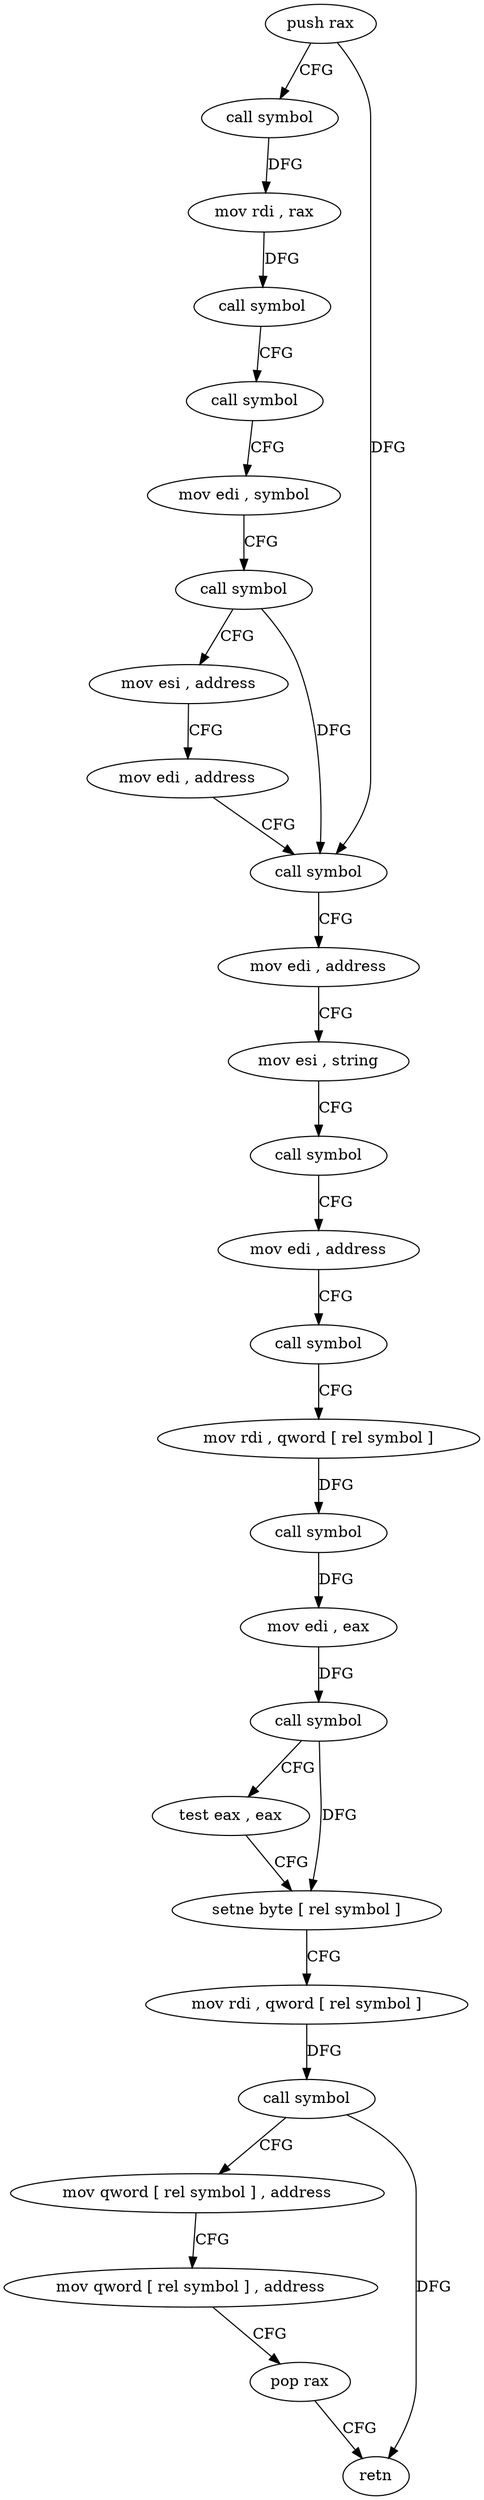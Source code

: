 digraph "func" {
"4210880" [label = "push rax" ]
"4210881" [label = "call symbol" ]
"4210886" [label = "mov rdi , rax" ]
"4210889" [label = "call symbol" ]
"4210894" [label = "call symbol" ]
"4210899" [label = "mov edi , symbol" ]
"4210904" [label = "call symbol" ]
"4210909" [label = "mov esi , address" ]
"4210914" [label = "mov edi , address" ]
"4210919" [label = "call symbol" ]
"4210924" [label = "mov edi , address" ]
"4210929" [label = "mov esi , string" ]
"4210934" [label = "call symbol" ]
"4210939" [label = "mov edi , address" ]
"4210944" [label = "call symbol" ]
"4210949" [label = "mov rdi , qword [ rel symbol ]" ]
"4210956" [label = "call symbol" ]
"4210961" [label = "mov edi , eax" ]
"4210963" [label = "call symbol" ]
"4210968" [label = "test eax , eax" ]
"4210970" [label = "setne byte [ rel symbol ]" ]
"4210977" [label = "mov rdi , qword [ rel symbol ]" ]
"4210984" [label = "call symbol" ]
"4210989" [label = "mov qword [ rel symbol ] , address" ]
"4211000" [label = "mov qword [ rel symbol ] , address" ]
"4211011" [label = "pop rax" ]
"4211012" [label = "retn" ]
"4210880" -> "4210881" [ label = "CFG" ]
"4210880" -> "4210919" [ label = "DFG" ]
"4210881" -> "4210886" [ label = "DFG" ]
"4210886" -> "4210889" [ label = "DFG" ]
"4210889" -> "4210894" [ label = "CFG" ]
"4210894" -> "4210899" [ label = "CFG" ]
"4210899" -> "4210904" [ label = "CFG" ]
"4210904" -> "4210909" [ label = "CFG" ]
"4210904" -> "4210919" [ label = "DFG" ]
"4210909" -> "4210914" [ label = "CFG" ]
"4210914" -> "4210919" [ label = "CFG" ]
"4210919" -> "4210924" [ label = "CFG" ]
"4210924" -> "4210929" [ label = "CFG" ]
"4210929" -> "4210934" [ label = "CFG" ]
"4210934" -> "4210939" [ label = "CFG" ]
"4210939" -> "4210944" [ label = "CFG" ]
"4210944" -> "4210949" [ label = "CFG" ]
"4210949" -> "4210956" [ label = "DFG" ]
"4210956" -> "4210961" [ label = "DFG" ]
"4210961" -> "4210963" [ label = "DFG" ]
"4210963" -> "4210968" [ label = "CFG" ]
"4210963" -> "4210970" [ label = "DFG" ]
"4210968" -> "4210970" [ label = "CFG" ]
"4210970" -> "4210977" [ label = "CFG" ]
"4210977" -> "4210984" [ label = "DFG" ]
"4210984" -> "4210989" [ label = "CFG" ]
"4210984" -> "4211012" [ label = "DFG" ]
"4210989" -> "4211000" [ label = "CFG" ]
"4211000" -> "4211011" [ label = "CFG" ]
"4211011" -> "4211012" [ label = "CFG" ]
}
